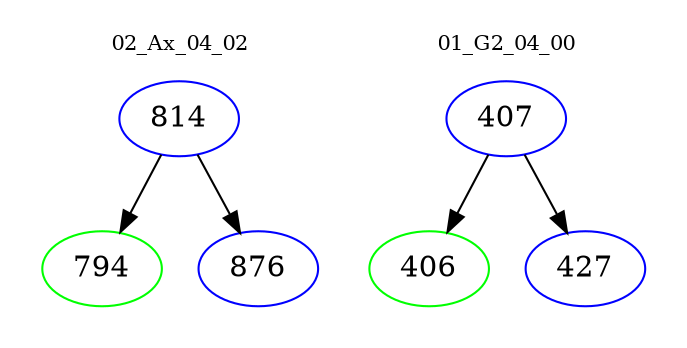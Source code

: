 digraph{
subgraph cluster_0 {
color = white
label = "02_Ax_04_02";
fontsize=10;
T0_814 [label="814", color="blue"]
T0_814 -> T0_794 [color="black"]
T0_794 [label="794", color="green"]
T0_814 -> T0_876 [color="black"]
T0_876 [label="876", color="blue"]
}
subgraph cluster_1 {
color = white
label = "01_G2_04_00";
fontsize=10;
T1_407 [label="407", color="blue"]
T1_407 -> T1_406 [color="black"]
T1_406 [label="406", color="green"]
T1_407 -> T1_427 [color="black"]
T1_427 [label="427", color="blue"]
}
}
